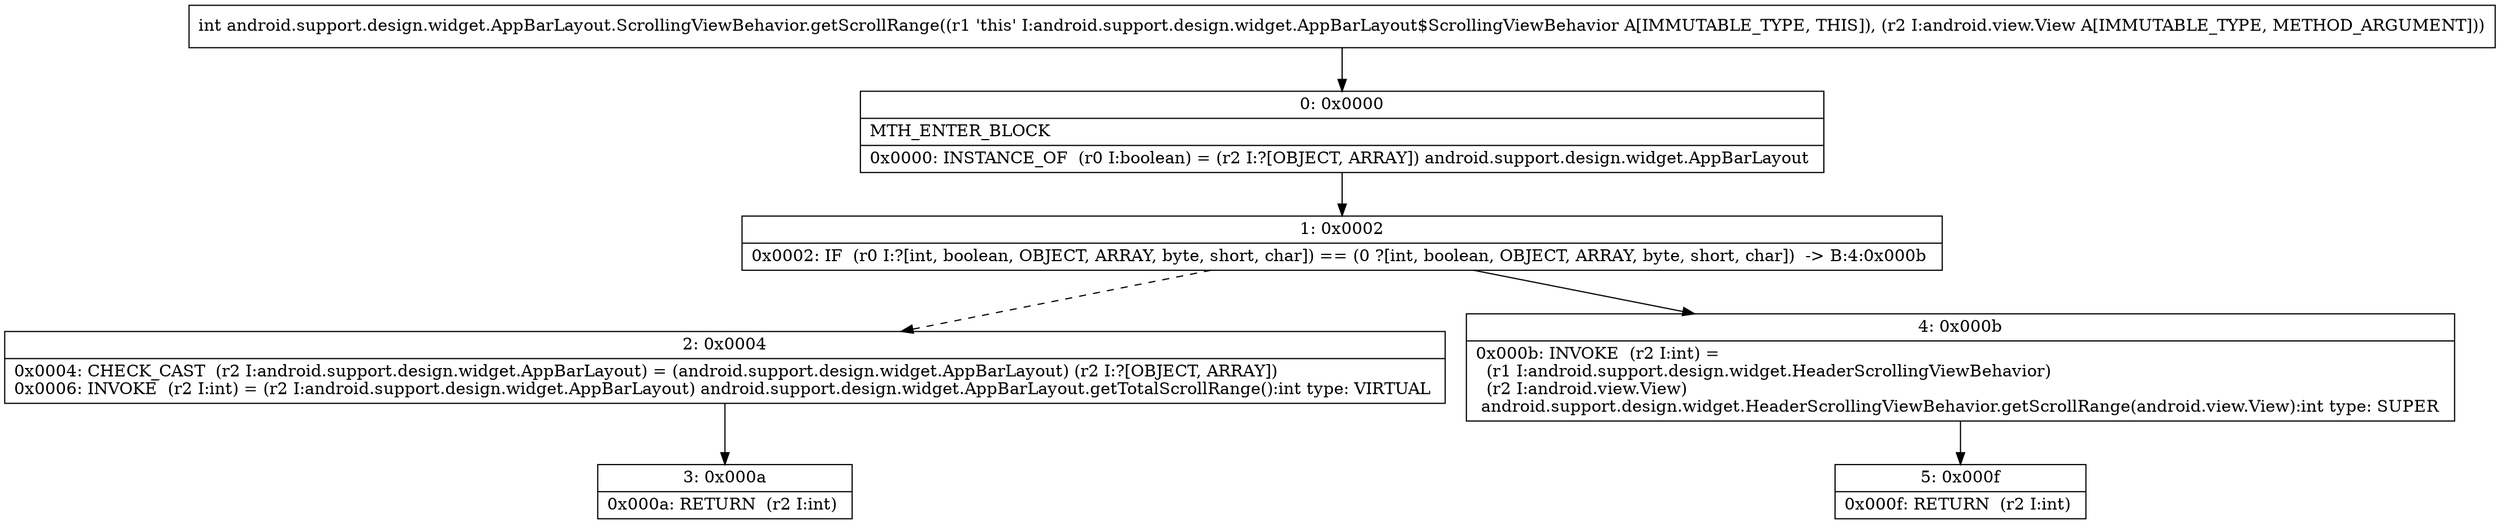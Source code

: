 digraph "CFG forandroid.support.design.widget.AppBarLayout.ScrollingViewBehavior.getScrollRange(Landroid\/view\/View;)I" {
Node_0 [shape=record,label="{0\:\ 0x0000|MTH_ENTER_BLOCK\l|0x0000: INSTANCE_OF  (r0 I:boolean) = (r2 I:?[OBJECT, ARRAY]) android.support.design.widget.AppBarLayout \l}"];
Node_1 [shape=record,label="{1\:\ 0x0002|0x0002: IF  (r0 I:?[int, boolean, OBJECT, ARRAY, byte, short, char]) == (0 ?[int, boolean, OBJECT, ARRAY, byte, short, char])  \-\> B:4:0x000b \l}"];
Node_2 [shape=record,label="{2\:\ 0x0004|0x0004: CHECK_CAST  (r2 I:android.support.design.widget.AppBarLayout) = (android.support.design.widget.AppBarLayout) (r2 I:?[OBJECT, ARRAY]) \l0x0006: INVOKE  (r2 I:int) = (r2 I:android.support.design.widget.AppBarLayout) android.support.design.widget.AppBarLayout.getTotalScrollRange():int type: VIRTUAL \l}"];
Node_3 [shape=record,label="{3\:\ 0x000a|0x000a: RETURN  (r2 I:int) \l}"];
Node_4 [shape=record,label="{4\:\ 0x000b|0x000b: INVOKE  (r2 I:int) = \l  (r1 I:android.support.design.widget.HeaderScrollingViewBehavior)\l  (r2 I:android.view.View)\l android.support.design.widget.HeaderScrollingViewBehavior.getScrollRange(android.view.View):int type: SUPER \l}"];
Node_5 [shape=record,label="{5\:\ 0x000f|0x000f: RETURN  (r2 I:int) \l}"];
MethodNode[shape=record,label="{int android.support.design.widget.AppBarLayout.ScrollingViewBehavior.getScrollRange((r1 'this' I:android.support.design.widget.AppBarLayout$ScrollingViewBehavior A[IMMUTABLE_TYPE, THIS]), (r2 I:android.view.View A[IMMUTABLE_TYPE, METHOD_ARGUMENT])) }"];
MethodNode -> Node_0;
Node_0 -> Node_1;
Node_1 -> Node_2[style=dashed];
Node_1 -> Node_4;
Node_2 -> Node_3;
Node_4 -> Node_5;
}

